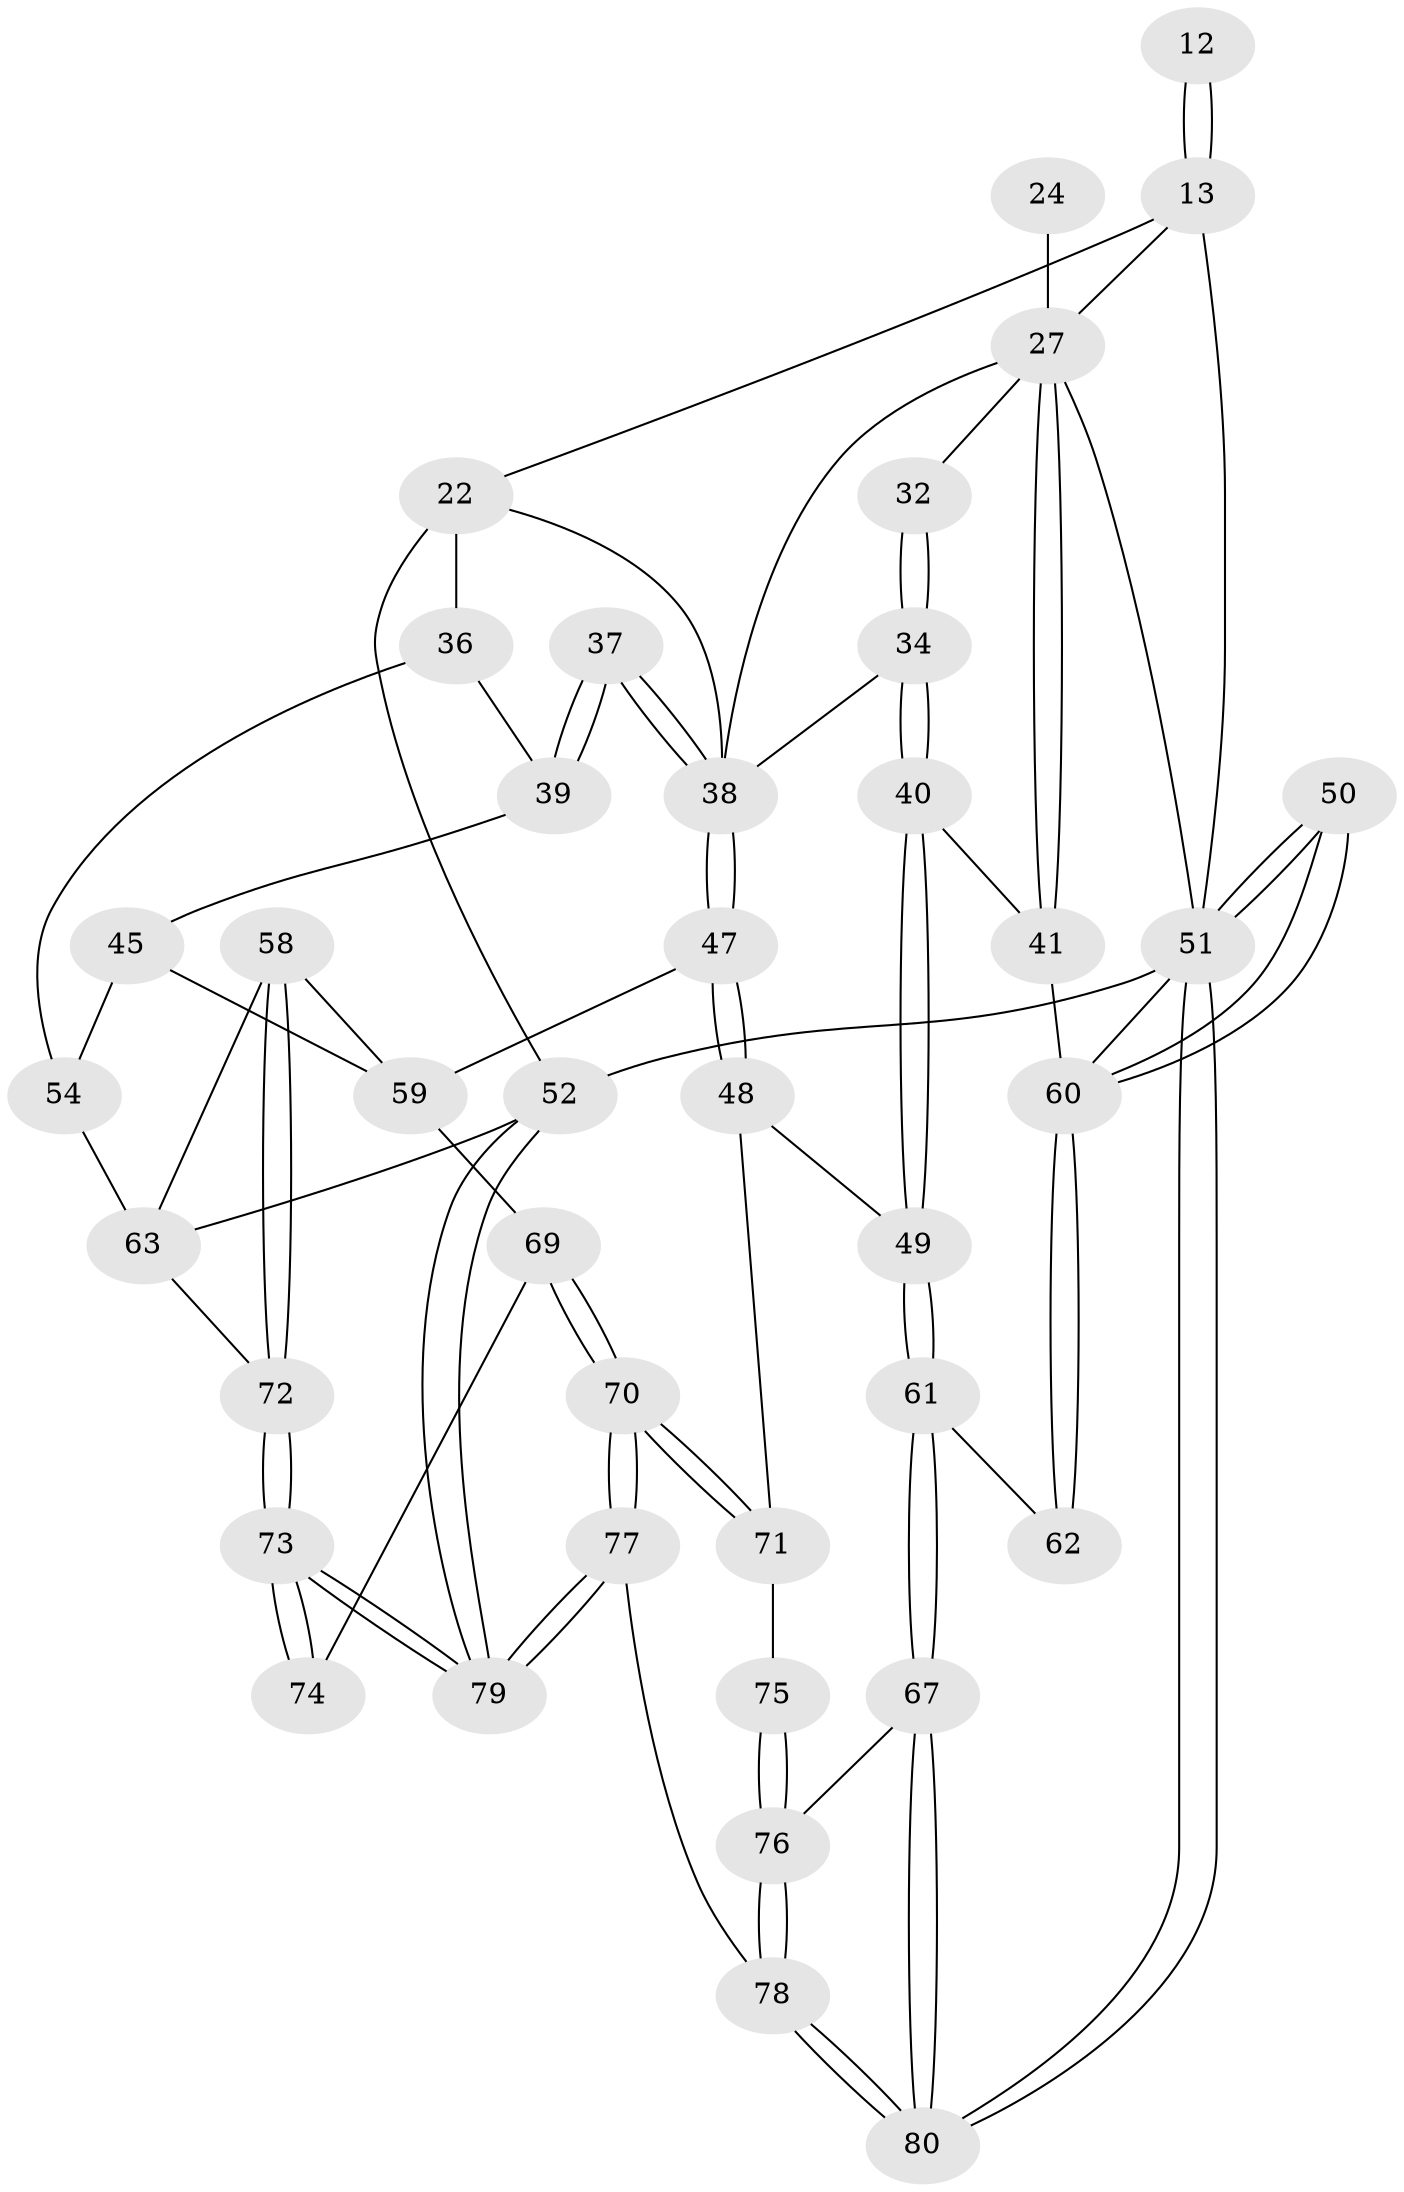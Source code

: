 // original degree distribution, {3: 0.025, 6: 0.2875, 5: 0.375, 4: 0.3125}
// Generated by graph-tools (version 1.1) at 2025/01/03/09/25 05:01:07]
// undirected, 40 vertices, 90 edges
graph export_dot {
graph [start="1"]
  node [color=gray90,style=filled];
  12 [pos="+0.3771069362109479+0.09843318840835749"];
  13 [pos="+0.42936052694595483+0.28580280771847694",super="+9+11"];
  22 [pos="+1+0.1547586763486022",super="+8+1"];
  24 [pos="+0.19937798978236232+0.25400590790316685",super="+21"];
  27 [pos="+0.08790560460893093+0.5164611427248376",super="+26+25+20+19+23"];
  32 [pos="+0.27156203996234074+0.4634109686336417"];
  34 [pos="+0.34978067400581253+0.4917710114742174"];
  36 [pos="+1+0.34463335722179267",super="+35"];
  37 [pos="+0.6895436237862292+0.5240970302129195"];
  38 [pos="+0.6508068252938305+0.6170587920152599",super="+33+31+30"];
  39 [pos="+0.8057888804323226+0.5098319266125617"];
  40 [pos="+0.40626824842513215+0.621051003938983"];
  41 [pos="+0.31139388102673354+0.6564494126705652"];
  45 [pos="+0.8614562700553433+0.6402941579605749",super="+44"];
  47 [pos="+0.6499488726527901+0.6201582994156944"];
  48 [pos="+0.5053915789152179+0.658479594896012"];
  49 [pos="+0.4276380726899354+0.6346551435447083"];
  50 [pos="+0+0.826541984916641"];
  51 [pos="+0+1",super="+3+29"];
  52 [pos="+1+1",super="+2"];
  54 [pos="+0.9389795373837988+0.6657482058657421",super="+43"];
  58 [pos="+0.7207441500995612+0.7113249517107242"];
  59 [pos="+0.6841890779206387+0.6829011897167745",super="+46"];
  60 [pos="+0.023380360767370087+0.8063006872189559",super="+56+55"];
  61 [pos="+0.30624091624657435+0.8467223553617704"];
  62 [pos="+0.2940523941489758+0.8381685690872999"];
  63 [pos="+0.9305029713878744+0.8469828560898858",super="+57+53"];
  67 [pos="+0.31874037561473745+0.866243132869939"];
  69 [pos="+0.5820319142210854+0.8774781638934164",super="+68"];
  70 [pos="+0.576010006784663+0.8825545811532534"];
  71 [pos="+0.5675314026222738+0.8800607101356188",super="+64"];
  72 [pos="+0.8507187456180256+0.9170968554902366"];
  73 [pos="+0.7976470235312586+1"];
  74 [pos="+0.6916954644856738+0.8955622614953122"];
  75 [pos="+0.5100363882417135+0.880288776773072",super="+65"];
  76 [pos="+0.44162749678506946+1",super="+66"];
  77 [pos="+0.662943952437694+1"];
  78 [pos="+0.4891586418392413+1"];
  79 [pos="+0.7827070614927047+1"];
  80 [pos="+0+1"];
  12 -- 13 [weight=3];
  12 -- 13;
  13 -- 22;
  13 -- 51;
  13 -- 27 [weight=2];
  22 -- 36 [weight=2];
  22 -- 52 [weight=2];
  22 -- 38;
  24 -- 27 [weight=4];
  27 -- 41;
  27 -- 41;
  27 -- 51 [weight=2];
  27 -- 32 [weight=2];
  27 -- 38;
  32 -- 34;
  32 -- 34;
  34 -- 40;
  34 -- 40;
  34 -- 38;
  36 -- 39;
  36 -- 54;
  37 -- 38 [weight=2];
  37 -- 38;
  37 -- 39;
  37 -- 39;
  38 -- 47;
  38 -- 47;
  39 -- 45;
  40 -- 41;
  40 -- 49;
  40 -- 49;
  41 -- 60;
  45 -- 54 [weight=2];
  45 -- 59;
  47 -- 48;
  47 -- 48;
  47 -- 59;
  48 -- 49;
  48 -- 71;
  49 -- 61;
  49 -- 61;
  50 -- 51 [weight=2];
  50 -- 51;
  50 -- 60;
  50 -- 60;
  51 -- 80;
  51 -- 80;
  51 -- 52 [weight=2];
  51 -- 60;
  52 -- 79;
  52 -- 79;
  52 -- 63;
  54 -- 63 [weight=2];
  58 -- 59;
  58 -- 72;
  58 -- 72;
  58 -- 63;
  59 -- 69;
  60 -- 62 [weight=2];
  60 -- 62;
  61 -- 62;
  61 -- 67;
  61 -- 67;
  63 -- 72;
  67 -- 80;
  67 -- 80;
  67 -- 76;
  69 -- 70;
  69 -- 70;
  69 -- 74 [weight=2];
  70 -- 71;
  70 -- 71;
  70 -- 77;
  70 -- 77;
  71 -- 75 [weight=2];
  72 -- 73;
  72 -- 73;
  73 -- 74;
  73 -- 74;
  73 -- 79;
  73 -- 79;
  75 -- 76 [weight=2];
  75 -- 76;
  76 -- 78;
  76 -- 78;
  77 -- 78;
  77 -- 79;
  77 -- 79;
  78 -- 80;
  78 -- 80;
}
